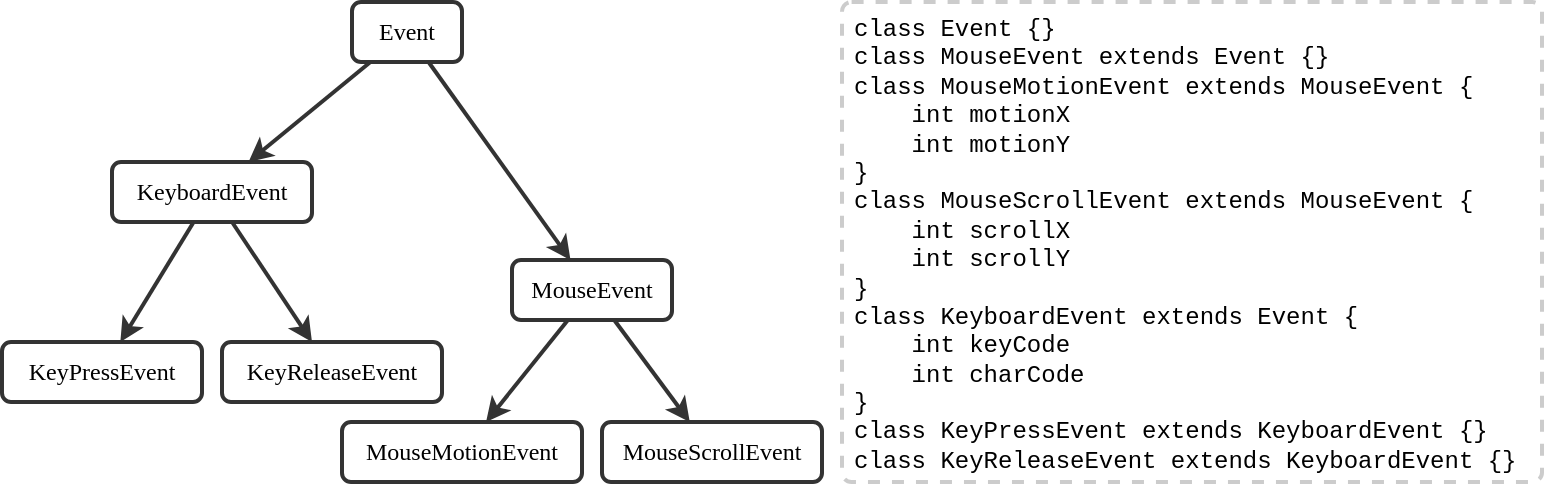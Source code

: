 <mxfile version="10.7.5" type="device"><diagram id="fshhQF-N2C_dCh3FJ1jb" name="Page-1"><mxGraphModel dx="892" dy="560" grid="1" gridSize="10" guides="1" tooltips="1" connect="1" arrows="1" fold="1" page="1" pageScale="1" pageWidth="827" pageHeight="1169" math="0" shadow="0"><root><mxCell id="0"/><mxCell id="1" parent="0"/><mxCell id="x7sHgUobxowzHnNbcnF9-1" value="Event" style="rounded=1;whiteSpace=wrap;html=1;fontFamily=Verdana;fillColor=#ffffff;strokeWidth=2;strokeColor=#333333;" vertex="1" parent="1"><mxGeometry x="245" y="30" width="55" height="30" as="geometry"/></mxCell><mxCell id="x7sHgUobxowzHnNbcnF9-2" value="KeyboardEvent" style="rounded=1;whiteSpace=wrap;html=1;fontFamily=Verdana;fillColor=#ffffff;strokeWidth=2;strokeColor=#333333;" vertex="1" parent="1"><mxGeometry x="125" y="110" width="100" height="30" as="geometry"/></mxCell><mxCell id="x7sHgUobxowzHnNbcnF9-3" value="MouseEvent" style="rounded=1;whiteSpace=wrap;html=1;fontFamily=Verdana;fillColor=#ffffff;strokeWidth=2;strokeColor=#333333;" vertex="1" parent="1"><mxGeometry x="325" y="159" width="80" height="30" as="geometry"/></mxCell><mxCell id="x7sHgUobxowzHnNbcnF9-4" value="KeyPressEvent" style="rounded=1;whiteSpace=wrap;html=1;fontFamily=Verdana;fillColor=#ffffff;strokeWidth=2;strokeColor=#333333;" vertex="1" parent="1"><mxGeometry x="70" y="200" width="100" height="30" as="geometry"/></mxCell><mxCell id="x7sHgUobxowzHnNbcnF9-5" value="KeyReleaseEvent" style="rounded=1;whiteSpace=wrap;html=1;fontFamily=Verdana;fillColor=#ffffff;strokeWidth=2;strokeColor=#333333;" vertex="1" parent="1"><mxGeometry x="180" y="200" width="110" height="30" as="geometry"/></mxCell><mxCell id="x7sHgUobxowzHnNbcnF9-6" value="MouseMotionEvent" style="rounded=1;whiteSpace=wrap;html=1;fontFamily=Verdana;fillColor=#ffffff;strokeWidth=2;strokeColor=#333333;" vertex="1" parent="1"><mxGeometry x="240" y="240" width="120" height="30" as="geometry"/></mxCell><mxCell id="x7sHgUobxowzHnNbcnF9-7" value="MouseScrollEvent" style="rounded=1;whiteSpace=wrap;html=1;fontFamily=Verdana;fillColor=#ffffff;strokeWidth=2;strokeColor=#333333;" vertex="1" parent="1"><mxGeometry x="370" y="240" width="110" height="30" as="geometry"/></mxCell><mxCell id="x7sHgUobxowzHnNbcnF9-8" value="" style="endArrow=classic;html=1;fontFamily=Verdana;strokeWidth=2;strokeColor=#333333;" edge="1" parent="1" source="x7sHgUobxowzHnNbcnF9-2" target="x7sHgUobxowzHnNbcnF9-4"><mxGeometry width="50" height="50" relative="1" as="geometry"><mxPoint x="70" y="298.5" as="sourcePoint"/><mxPoint x="120" y="248.5" as="targetPoint"/></mxGeometry></mxCell><mxCell id="x7sHgUobxowzHnNbcnF9-10" value="" style="endArrow=classic;html=1;fontFamily=Verdana;strokeWidth=2;strokeColor=#333333;" edge="1" parent="1" source="x7sHgUobxowzHnNbcnF9-2" target="x7sHgUobxowzHnNbcnF9-5"><mxGeometry width="50" height="50" relative="1" as="geometry"><mxPoint x="70" y="298.5" as="sourcePoint"/><mxPoint x="120" y="248.5" as="targetPoint"/></mxGeometry></mxCell><mxCell id="x7sHgUobxowzHnNbcnF9-11" value="" style="endArrow=classic;html=1;fontFamily=Verdana;strokeWidth=2;strokeColor=#333333;" edge="1" parent="1" source="x7sHgUobxowzHnNbcnF9-3" target="x7sHgUobxowzHnNbcnF9-7"><mxGeometry width="50" height="50" relative="1" as="geometry"><mxPoint x="10" y="340" as="sourcePoint"/><mxPoint x="60" y="290" as="targetPoint"/></mxGeometry></mxCell><mxCell id="x7sHgUobxowzHnNbcnF9-12" value="" style="endArrow=classic;html=1;fontFamily=Verdana;strokeWidth=2;strokeColor=#333333;" edge="1" parent="1" source="x7sHgUobxowzHnNbcnF9-3" target="x7sHgUobxowzHnNbcnF9-6"><mxGeometry width="50" height="50" relative="1" as="geometry"><mxPoint x="10" y="340" as="sourcePoint"/><mxPoint x="60" y="290" as="targetPoint"/></mxGeometry></mxCell><mxCell id="x7sHgUobxowzHnNbcnF9-13" value="" style="endArrow=classic;html=1;fontFamily=Verdana;strokeWidth=2;strokeColor=#333333;" edge="1" parent="1" source="x7sHgUobxowzHnNbcnF9-1" target="x7sHgUobxowzHnNbcnF9-3"><mxGeometry width="50" height="50" relative="1" as="geometry"><mxPoint x="10" y="300" as="sourcePoint"/><mxPoint x="60" y="250" as="targetPoint"/></mxGeometry></mxCell><mxCell id="x7sHgUobxowzHnNbcnF9-14" value="" style="endArrow=classic;html=1;fontFamily=Verdana;strokeWidth=2;strokeColor=#333333;" edge="1" parent="1" source="x7sHgUobxowzHnNbcnF9-1" target="x7sHgUobxowzHnNbcnF9-2"><mxGeometry width="50" height="50" relative="1" as="geometry"><mxPoint x="10" y="300" as="sourcePoint"/><mxPoint x="60" y="250" as="targetPoint"/></mxGeometry></mxCell><mxCell id="x7sHgUobxowzHnNbcnF9-15" value="class Event {}&lt;br&gt;class MouseEvent extends Event {}&lt;br&gt;class MouseMotionEvent extends MouseEvent {&lt;br&gt;&amp;nbsp; &amp;nbsp; int motionX&lt;br&gt;&amp;nbsp; &amp;nbsp; int motionY&lt;br&gt;}&lt;br&gt;class MouseScrollEvent extends MouseEvent {&lt;br&gt;&amp;nbsp; &amp;nbsp; int scrollX&lt;br&gt;&amp;nbsp; &amp;nbsp; int scrollY&lt;br&gt;}&lt;br&gt;class KeyboardEvent extends Event {&lt;br&gt;&amp;nbsp; &amp;nbsp; int keyCode&lt;br&gt;&amp;nbsp; &amp;nbsp; int charCode&lt;br&gt;}&lt;br&gt;class KeyPressEvent extends KeyboardEvent {}&lt;br&gt;class KeyReleaseEvent extends KeyboardEvent {}&lt;br&gt;" style="text;html=1;strokeColor=#CCCCCC;fillColor=none;align=left;verticalAlign=top;whiteSpace=wrap;rounded=1;fontFamily=courier;spacingLeft=4;strokeWidth=2;dashed=1;arcSize=2;" vertex="1" parent="1"><mxGeometry x="490" y="30" width="350" height="240" as="geometry"/></mxCell></root></mxGraphModel></diagram></mxfile>